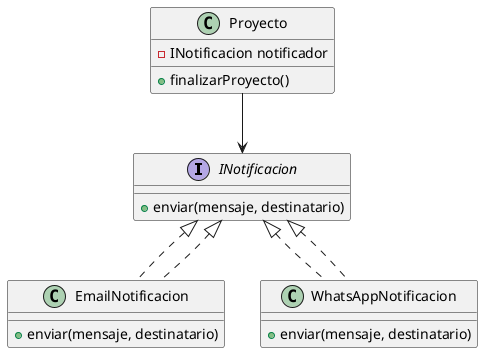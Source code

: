 @startuml
interface INotificacion {
  + enviar(mensaje, destinatario)
}

class EmailNotificacion implements INotificacion {
  + enviar(mensaje, destinatario)
}

class WhatsAppNotificacion implements INotificacion {
  + enviar(mensaje, destinatario)
}

class Proyecto {
  - INotificacion notificador
  + finalizarProyecto()
}

Proyecto --> INotificacion
INotificacion <|.. EmailNotificacion
INotificacion <|.. WhatsAppNotificacion
@enduml